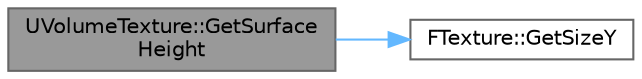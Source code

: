 digraph "UVolumeTexture::GetSurfaceHeight"
{
 // INTERACTIVE_SVG=YES
 // LATEX_PDF_SIZE
  bgcolor="transparent";
  edge [fontname=Helvetica,fontsize=10,labelfontname=Helvetica,labelfontsize=10];
  node [fontname=Helvetica,fontsize=10,shape=box,height=0.2,width=0.4];
  rankdir="LR";
  Node1 [id="Node000001",label="UVolumeTexture::GetSurface\lHeight",height=0.2,width=0.4,color="gray40", fillcolor="grey60", style="filled", fontcolor="black",tooltip=" "];
  Node1 -> Node2 [id="edge1_Node000001_Node000002",color="steelblue1",style="solid",tooltip=" "];
  Node2 [id="Node000002",label="FTexture::GetSizeY",height=0.2,width=0.4,color="grey40", fillcolor="white", style="filled",URL="$d1/dda/classFTexture.html#afcc9f16ed3634cceb64219bb1d39c5e5",tooltip="Returns the height of the texture in pixels."];
}
